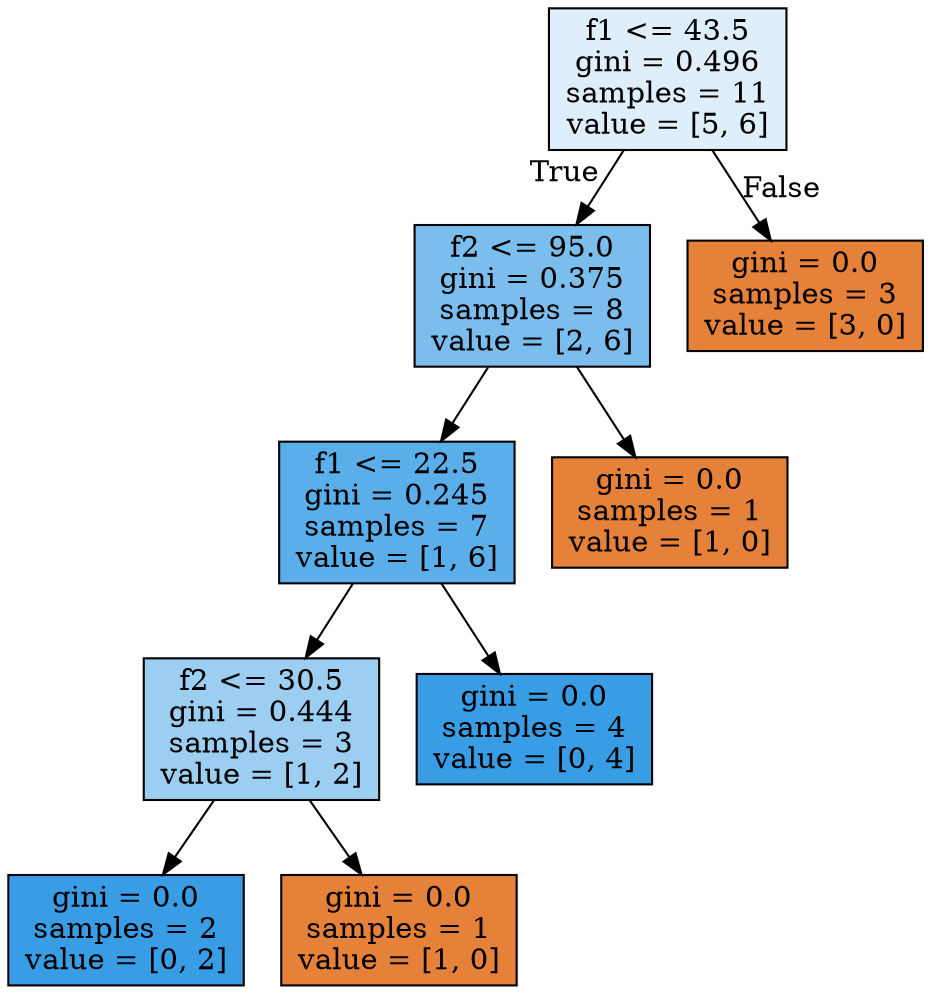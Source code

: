 digraph Tree {
node [shape=box, style="filled", color="black"] ;
0 [label="f1 <= 43.5\ngini = 0.496\nsamples = 11\nvalue = [5, 6]", fillcolor="#399de52a"] ;
1 [label="f2 <= 95.0\ngini = 0.375\nsamples = 8\nvalue = [2, 6]", fillcolor="#399de5aa"] ;
0 -> 1 [labeldistance=2.5, labelangle=45, headlabel="True"] ;
2 [label="f1 <= 22.5\ngini = 0.245\nsamples = 7\nvalue = [1, 6]", fillcolor="#399de5d4"] ;
1 -> 2 ;
3 [label="f2 <= 30.5\ngini = 0.444\nsamples = 3\nvalue = [1, 2]", fillcolor="#399de57f"] ;
2 -> 3 ;
4 [label="gini = 0.0\nsamples = 2\nvalue = [0, 2]", fillcolor="#399de5ff"] ;
3 -> 4 ;
5 [label="gini = 0.0\nsamples = 1\nvalue = [1, 0]", fillcolor="#e58139ff"] ;
3 -> 5 ;
6 [label="gini = 0.0\nsamples = 4\nvalue = [0, 4]", fillcolor="#399de5ff"] ;
2 -> 6 ;
7 [label="gini = 0.0\nsamples = 1\nvalue = [1, 0]", fillcolor="#e58139ff"] ;
1 -> 7 ;
8 [label="gini = 0.0\nsamples = 3\nvalue = [3, 0]", fillcolor="#e58139ff"] ;
0 -> 8 [labeldistance=2.5, labelangle=-45, headlabel="False"] ;
}
